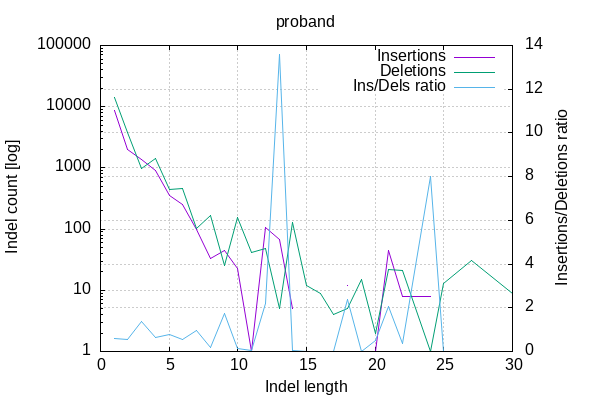 
        set terminal png size 600,400 truecolor
        set output "./bamstat_plots/proband-indel-dist.png"
        set grid xtics ytics y2tics back lc rgb "#cccccc"
        set style line 1 linetype 1  linecolor rgb "red"
        set style line 2 linetype 2  linecolor rgb "black"
        set style line 3 linetype 3  linecolor rgb "green"
        set style increment user
        set ylabel "Indel count [log]"
        set xlabel "Indel length"
        set y2label "Insertions/Deletions ratio"
        set log y
        set y2tics nomirror
        set ytics nomirror
        set title "proband"
        plot '-' w l ti 'Insertions', '-' w l ti 'Deletions', '-' axes x1y2 w l ti "Ins/Dels ratio"
    1	8559
2	2028
3	1361
4	901
5	348
6	257
7	97
8	33
9	44
10	23
11	1
12	105
13	68
14	5
15	0
16	0
17	0
18	12
19	0
20	1
21	45
22	8
24	8
25	0
27	0
30	0
end
1	14021
2	3785
3	991
4	1402
5	438
6	460
7	102
8	169
9	25
10	152
11	41
12	48
13	5
14	129
15	12
16	9
17	4
18	5
19	15
20	2
21	22
22	21
24	1
25	13
27	31
30	9
end
1	0.610441
2	0.535799
3	1.373360
4	0.642653
5	0.794521
6	0.558696
7	0.950980
8	0.195266
9	1.760000
10	0.151316
11	0.024390
12	2.187500
13	13.600000
14	0.038760
15	0.000000
16	0.000000
17	0.000000
18	2.400000
19	0.000000
20	0.500000
21	2.045455
22	0.380952
24	8.000000
25	0.000000
27	0.000000
30	0.000000
end
